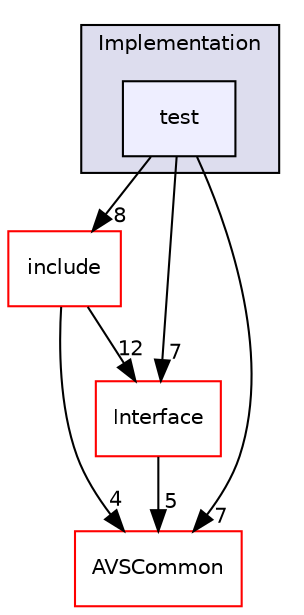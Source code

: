 digraph "/workplace/avs-device-sdk/Captions/Implementation/test" {
  compound=true
  node [ fontsize="10", fontname="Helvetica"];
  edge [ labelfontsize="10", labelfontname="Helvetica"];
  subgraph clusterdir_03d5d9437c7b53a7b5531881e0e5ef7b {
    graph [ bgcolor="#ddddee", pencolor="black", label="Implementation" fontname="Helvetica", fontsize="10", URL="dir_03d5d9437c7b53a7b5531881e0e5ef7b.html"]
  dir_a016138e774bab873b986212a53da90c [shape=box, label="test", style="filled", fillcolor="#eeeeff", pencolor="black", URL="dir_a016138e774bab873b986212a53da90c.html"];
  }
  dir_7255485537545e512956399002702db2 [shape=box label="include" fillcolor="white" style="filled" color="red" URL="dir_7255485537545e512956399002702db2.html"];
  dir_13e65effb2bde530b17b3d5eefcd0266 [shape=box label="AVSCommon" fillcolor="white" style="filled" color="red" URL="dir_13e65effb2bde530b17b3d5eefcd0266.html"];
  dir_84d366bf3e804ad2ebf34dfa9ac34410 [shape=box label="Interface" fillcolor="white" style="filled" color="red" URL="dir_84d366bf3e804ad2ebf34dfa9ac34410.html"];
  dir_7255485537545e512956399002702db2->dir_13e65effb2bde530b17b3d5eefcd0266 [headlabel="4", labeldistance=1.5 headhref="dir_000441_000017.html"];
  dir_7255485537545e512956399002702db2->dir_84d366bf3e804ad2ebf34dfa9ac34410 [headlabel="12", labeldistance=1.5 headhref="dir_000441_000445.html"];
  dir_a016138e774bab873b986212a53da90c->dir_7255485537545e512956399002702db2 [headlabel="8", labeldistance=1.5 headhref="dir_000444_000441.html"];
  dir_a016138e774bab873b986212a53da90c->dir_13e65effb2bde530b17b3d5eefcd0266 [headlabel="7", labeldistance=1.5 headhref="dir_000444_000017.html"];
  dir_a016138e774bab873b986212a53da90c->dir_84d366bf3e804ad2ebf34dfa9ac34410 [headlabel="7", labeldistance=1.5 headhref="dir_000444_000445.html"];
  dir_84d366bf3e804ad2ebf34dfa9ac34410->dir_13e65effb2bde530b17b3d5eefcd0266 [headlabel="5", labeldistance=1.5 headhref="dir_000445_000017.html"];
}
